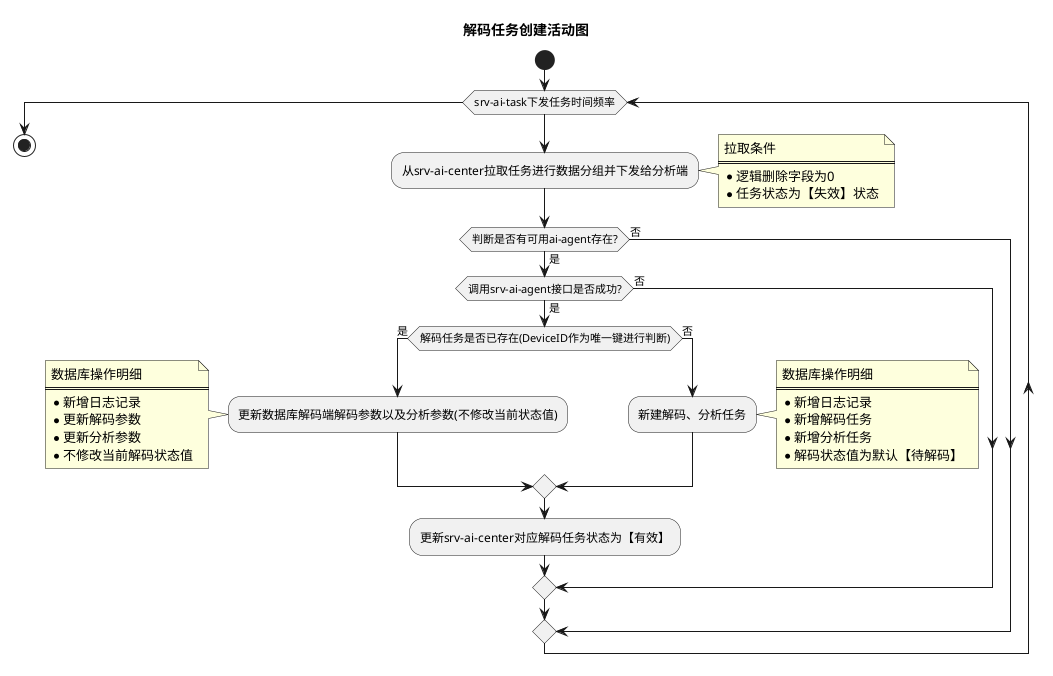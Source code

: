 @startuml

title 解码任务创建活动图

start
while (srv-ai-task下发任务时间频率)
    :从srv-ai-center拉取任务进行数据分组并下发给分析端;
    note right
      拉取条件
      ====
      * 逻辑删除字段为0
      * 任务状态为【失效】状态
    end note
    if (判断是否有可用ai-agent存在?) then (是)
        if (调用srv-ai-agent接口是否成功?) then (是)
          if (解码任务是否已存在(DeviceID作为唯一键进行判断)) then (是)
            :更新数据库解码端解码参数以及分析参数(不修改当前状态值);
            note left
              数据库操作明细
              ====
              * 新增日志记录
              * 更新解码参数
              * 更新分析参数
              * 不修改当前解码状态值
            end note
          else (否)
            :新建解码、分析任务;
            note right
              数据库操作明细
              ====
              * 新增日志记录
              * 新增解码任务
              * 新增分析任务
              * 解码状态值为默认【待解码】
            end note
          endif
          :更新srv-ai-center对应解码任务状态为【有效】;
        else (否)
        endif
    else (否)
    endif
endwhile
stop
@enduml